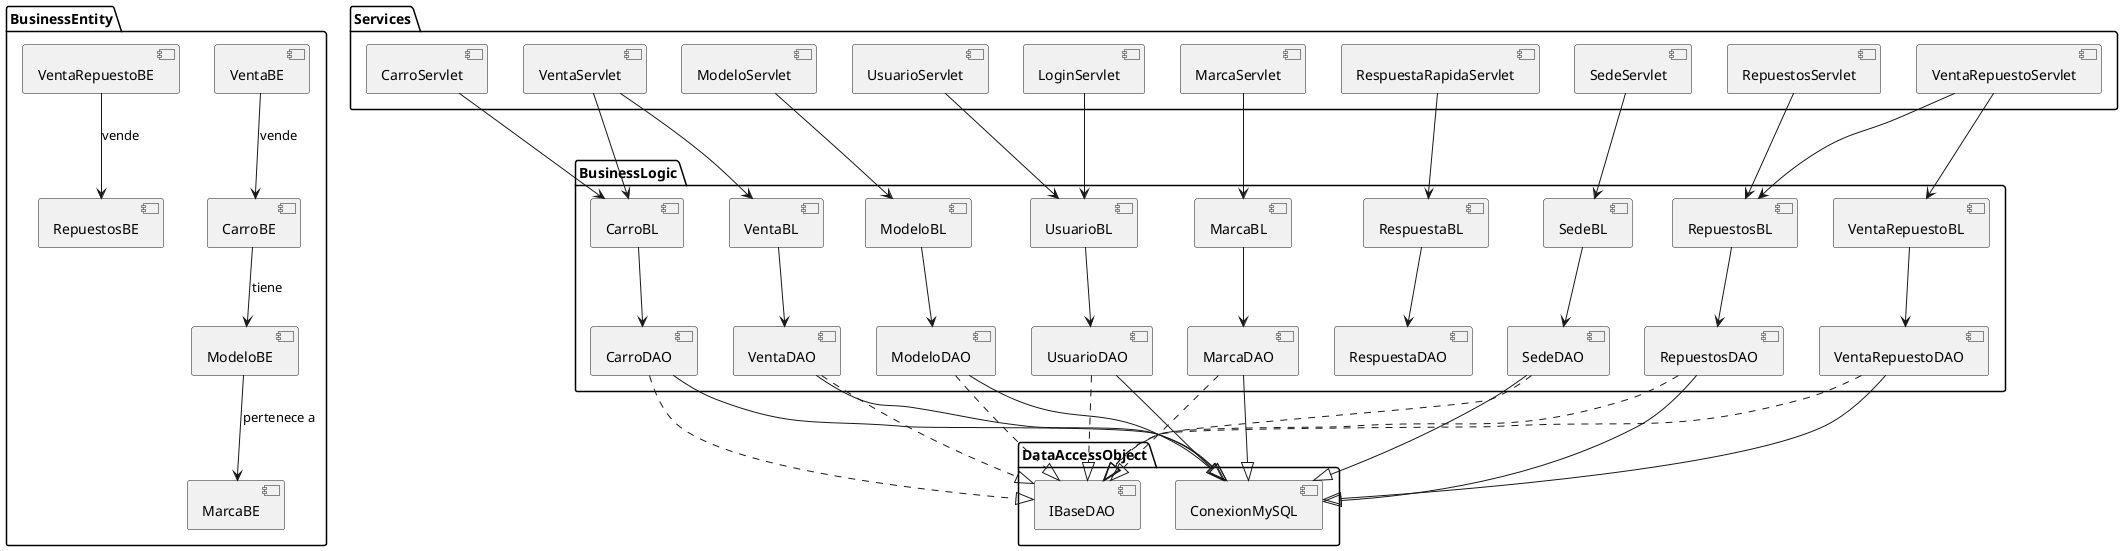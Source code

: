 @startuml

package BusinessEntity {
  [CarroBE] --> [ModeloBE] : tiene
  [ModeloBE] --> [MarcaBE] : pertenece a
  [VentaBE] --> [CarroBE] : vende
  [VentaRepuestoBE] --> [RepuestosBE] : vende
}

package BusinessLogic {
  [CarroBL] --> [CarroDAO]
  [MarcaBL] --> [MarcaDAO]
  [ModeloBL] --> [ModeloDAO]
  [RepuestosBL] --> [RepuestosDAO]
  [RespuestaBL] --> [RespuestaDAO]
  [SedeBL] --> [SedeDAO]
  [UsuarioBL] --> [UsuarioDAO]
  [VentaBL] --> [VentaDAO]
  [VentaRepuestoBL] --> [VentaRepuestoDAO]
}

package DataAccessObject {
  [CarroDAO] --|> [ConexionMySQL]
  [CarroDAO] ..|> [IBaseDAO]
  [MarcaDAO] --|> [ConexionMySQL]
  [MarcaDAO] ..|> [IBaseDAO]
  [ModeloDAO] --|> [ConexionMySQL]
  [ModeloDAO] ..|> [IBaseDAO]
  [RepuestosDAO] --|> [ConexionMySQL]
  [RepuestosDAO] ..|> [IBaseDAO]
  [SedeDAO] --|> [ConexionMySQL]
  [SedeDAO] ..|> [IBaseDAO]
  [UsuarioDAO] --|> [ConexionMySQL]
  [UsuarioDAO] ..|> [IBaseDAO]
  [VentaDAO] --|> [ConexionMySQL]
  [VentaDAO] ..|> [IBaseDAO]
  [VentaRepuestoDAO] --|> [ConexionMySQL]
  [VentaRepuestoDAO] ..|> [IBaseDAO]
}

package Services {
  [CarroServlet] --> [CarroBL]
  [LoginServlet] --> [UsuarioBL]
  [MarcaServlet] --> [MarcaBL]
  [ModeloServlet] --> [ModeloBL]
  [RepuestosServlet] --> [RepuestosBL]
  [RespuestaRapidaServlet] --> [RespuestaBL]
  [SedeServlet] --> [SedeBL]
  [UsuarioServlet] --> [UsuarioBL]
  [VentaRepuestoServlet] --> [VentaRepuestoBL]
  [VentaRepuestoServlet] --> [RepuestosBL]
  [VentaServlet] --> [VentaBL]
  [VentaServlet] --> [CarroBL]
}

@enduml